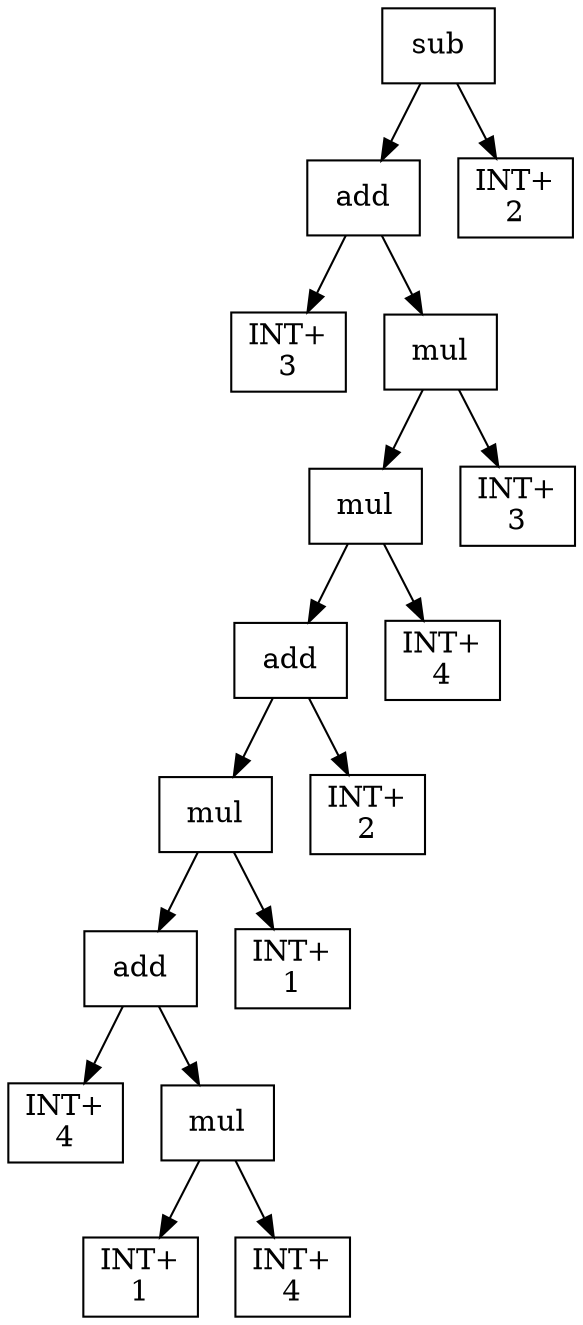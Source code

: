 digraph expr {
  node [shape=box];
  n1 [label="sub"];
  n2 [label="add"];
  n3 [label="INT+\n3"];
  n4 [label="mul"];
  n5 [label="mul"];
  n6 [label="add"];
  n7 [label="mul"];
  n8 [label="add"];
  n9 [label="INT+\n4"];
  n10 [label="mul"];
  n11 [label="INT+\n1"];
  n12 [label="INT+\n4"];
  n10 -> n11;
  n10 -> n12;
  n8 -> n9;
  n8 -> n10;
  n13 [label="INT+\n1"];
  n7 -> n8;
  n7 -> n13;
  n14 [label="INT+\n2"];
  n6 -> n7;
  n6 -> n14;
  n15 [label="INT+\n4"];
  n5 -> n6;
  n5 -> n15;
  n16 [label="INT+\n3"];
  n4 -> n5;
  n4 -> n16;
  n2 -> n3;
  n2 -> n4;
  n17 [label="INT+\n2"];
  n1 -> n2;
  n1 -> n17;
}